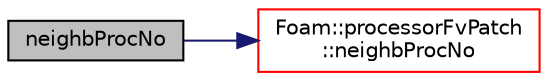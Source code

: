 digraph "neighbProcNo"
{
  bgcolor="transparent";
  edge [fontname="Helvetica",fontsize="10",labelfontname="Helvetica",labelfontsize="10"];
  node [fontname="Helvetica",fontsize="10",shape=record];
  rankdir="LR";
  Node1 [label="neighbProcNo",height=0.2,width=0.4,color="black", fillcolor="grey75", style="filled", fontcolor="black"];
  Node1 -> Node2 [color="midnightblue",fontsize="10",style="solid",fontname="Helvetica"];
  Node2 [label="Foam::processorFvPatch\l::neighbProcNo",height=0.2,width=0.4,color="red",URL="$a01990.html#a23a9bdd5f32e20b78a704af345d1b8e1",tooltip="Return neigbour processor number. "];
}
